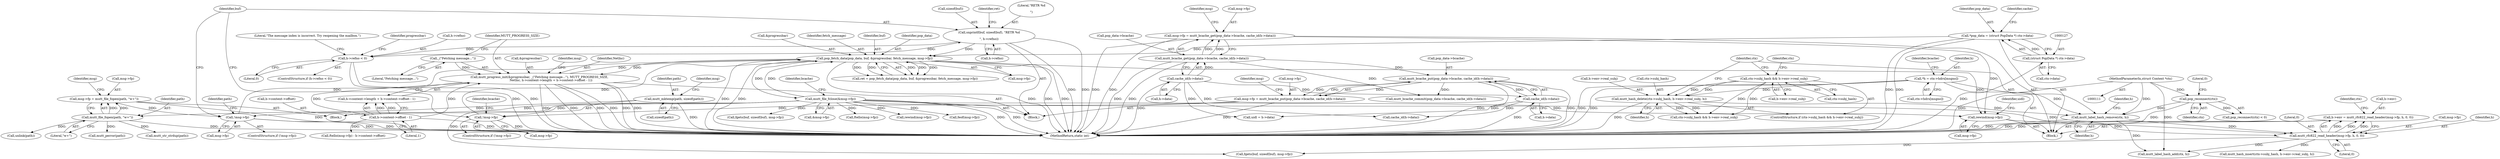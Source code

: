 digraph "0_neomutt_9bfab35522301794483f8f9ed60820bdec9be59e_2@API" {
"1000434" [label="(Call,h->env = mutt_rfc822_read_header(msg->fp, h, 0, 0))"];
"1000438" [label="(Call,mutt_rfc822_read_header(msg->fp, h, 0, 0))"];
"1000397" [label="(Call,rewind(msg->fp))"];
"1000322" [label="(Call,pop_fetch_data(pop_data, buf, &progressbar, fetch_message, msg->fp))"];
"1000124" [label="(Call,*pop_data = (struct PopData *) ctx->data)"];
"1000126" [label="(Call,(struct PopData *) ctx->data)"];
"1000311" [label="(Call,snprintf(buf, sizeof(buf), \"RETR %d\r\n\", h->refno))"];
"1000236" [label="(Call,h->refno < 0)"];
"1000248" [label="(Call,mutt_progress_init(&progressbar, _(\"Fetching message...\"), MUTT_PROGRESS_SIZE,\n                        NetInc, h->content->length + h->content->offset - 1))"];
"1000251" [label="(Call,_(\"Fetching message...\"))"];
"1000261" [label="(Call,h->content->offset - 1)"];
"1000281" [label="(Call,!msg->fp)"];
"1000268" [label="(Call,msg->fp = mutt_bcache_put(pop_data->bcache, cache_id(h->data)))"];
"1000272" [label="(Call,mutt_bcache_put(pop_data->bcache, cache_id(h->data)))"];
"1000151" [label="(Call,mutt_bcache_get(pop_data->bcache, cache_id(h->data)))"];
"1000155" [label="(Call,cache_id(h->data))"];
"1000276" [label="(Call,cache_id(h->data))"];
"1000336" [label="(Call,mutt_file_fclose(&msg->fp))"];
"1000301" [label="(Call,!msg->fp)"];
"1000293" [label="(Call,msg->fp = mutt_file_fopen(path, \"w+\"))"];
"1000297" [label="(Call,mutt_file_fopen(path, \"w+\"))"];
"1000289" [label="(Call,mutt_mktemp(path, sizeof(path)))"];
"1000147" [label="(Call,msg->fp = mutt_bcache_get(pop_data->bcache, cache_id(h->data)))"];
"1000426" [label="(Call,mutt_label_hash_remove(ctx, h))"];
"1000229" [label="(Call,pop_reconnect(ctx))"];
"1000112" [label="(MethodParameterIn,struct Context *ctx)"];
"1000416" [label="(Call,mutt_hash_delete(ctx->subj_hash, h->env->real_subj, h))"];
"1000407" [label="(Call,ctx->subj_hash && h->env->real_subj)"];
"1000136" [label="(Call,*h = ctx->hdrs[msgno])"];
"1000137" [label="(Identifier,h)"];
"1000307" [label="(Identifier,path)"];
"1000432" [label="(Identifier,h)"];
"1000343" [label="(Identifier,bcache)"];
"1000156" [label="(Call,h->data)"];
"1000302" [label="(Call,msg->fp)"];
"1000324" [label="(Identifier,buf)"];
"1000311" [label="(Call,snprintf(buf, sizeof(buf), \"RETR %d\r\n\", h->refno))"];
"1000272" [label="(Call,mutt_bcache_put(pop_data->bcache, cache_id(h->data)))"];
"1000378" [label="(Call,cache_id(h->data))"];
"1000408" [label="(Call,ctx->subj_hash)"];
"1000244" [label="(Literal,\"The message index is incorrect. Try reopening the mailbox.\")"];
"1000487" [label="(Call,feof(msg->fp))"];
"1000417" [label="(Call,ctx->subj_hash)"];
"1000230" [label="(Identifier,ctx)"];
"1000407" [label="(Call,ctx->subj_hash && h->env->real_subj)"];
"1000448" [label="(Identifier,ctx)"];
"1000147" [label="(Call,msg->fp = mutt_bcache_get(pop_data->bcache, cache_id(h->data)))"];
"1000287" [label="(Identifier,bcache)"];
"1000406" [label="(ControlStructure,if (ctx->subj_hash && h->env->real_subj))"];
"1000273" [label="(Call,pop_data->bcache)"];
"1000268" [label="(Call,msg->fp = mutt_bcache_put(pop_data->bcache, cache_id(h->data)))"];
"1000281" [label="(Call,!msg->fp)"];
"1000280" [label="(ControlStructure,if (!msg->fp))"];
"1000323" [label="(Identifier,pop_data)"];
"1000306" [label="(Call,mutt_perror(path))"];
"1000395" [label="(Call,mutt_str_strdup(path))"];
"1000226" [label="(Block,)"];
"1000276" [label="(Call,cache_id(h->data))"];
"1000285" [label="(Block,)"];
"1000298" [label="(Identifier,path)"];
"1000427" [label="(Identifier,ctx)"];
"1000337" [label="(Call,&msg->fp)"];
"1000325" [label="(Call,&progressbar)"];
"1000320" [label="(Call,ret = pop_fetch_data(pop_data, buf, &progressbar, fetch_message, msg->fp))"];
"1000231" [label="(Literal,0)"];
"1000322" [label="(Call,pop_fetch_data(pop_data, buf, &progressbar, fetch_message, msg->fp))"];
"1000426" [label="(Call,mutt_label_hash_remove(ctx, h))"];
"1000425" [label="(Identifier,h)"];
"1000128" [label="(Call,ctx->data)"];
"1000126" [label="(Call,(struct PopData *) ctx->data)"];
"1000402" [label="(Identifier,uidl)"];
"1000465" [label="(Call,mutt_label_hash_add(ctx, h))"];
"1000250" [label="(Identifier,progressbar)"];
"1000299" [label="(Literal,\"w+\")"];
"1000316" [label="(Call,h->refno)"];
"1000500" [label="(Call,fgets(buf, sizeof(buf), msg->fp))"];
"1000229" [label="(Call,pop_reconnect(ctx))"];
"1000455" [label="(Call,mutt_hash_insert(ctx->subj_hash, h->env->real_subj, h))"];
"1000398" [label="(Call,msg->fp)"];
"1000416" [label="(Call,mutt_hash_delete(ctx->subj_hash, h->env->real_subj, h))"];
"1000248" [label="(Call,mutt_progress_init(&progressbar, _(\"Fetching message...\"), MUTT_PROGRESS_SIZE,\n                        NetInc, h->content->length + h->content->offset - 1))"];
"1000236" [label="(Call,h->refno < 0)"];
"1000344" [label="(Call,unlink(path))"];
"1000295" [label="(Identifier,msg)"];
"1000148" [label="(Call,msg->fp)"];
"1000270" [label="(Identifier,msg)"];
"1000138" [label="(Call,ctx->hdrs[msgno])"];
"1000541" [label="(MethodReturn,static int)"];
"1000420" [label="(Call,h->env->real_subj)"];
"1000261" [label="(Call,h->content->offset - 1)"];
"1000267" [label="(Literal,1)"];
"1000145" [label="(Identifier,bcache)"];
"1000269" [label="(Call,msg->fp)"];
"1000151" [label="(Call,mutt_bcache_get(pop_data->bcache, cache_id(h->data)))"];
"1000237" [label="(Call,h->refno)"];
"1000478" [label="(Call,fgets(buf, sizeof(buf), msg->fp))"];
"1000374" [label="(Call,mutt_bcache_commit(pop_data->bcache, cache_id(h->data)))"];
"1000514" [label="(Call,ftello(msg->fp))"];
"1000262" [label="(Call,h->content->offset)"];
"1000336" [label="(Call,mutt_file_fclose(&msg->fp))"];
"1000136" [label="(Call,*h = ctx->hdrs[msgno])"];
"1000303" [label="(Identifier,msg)"];
"1000434" [label="(Call,h->env = mutt_rfc822_read_header(msg->fp, h, 0, 0))"];
"1000446" [label="(Call,ctx->subj_hash && h->env->real_subj)"];
"1000327" [label="(Identifier,fetch_message)"];
"1000444" [label="(Literal,0)"];
"1000240" [label="(Literal,0)"];
"1000418" [label="(Identifier,ctx)"];
"1000133" [label="(Identifier,cache)"];
"1000513" [label="(Call,ftello(msg->fp) - h->content->offset)"];
"1000253" [label="(Identifier,MUTT_PROGRESS_SIZE)"];
"1000290" [label="(Identifier,path)"];
"1000277" [label="(Call,h->data)"];
"1000535" [label="(Call,rewind(msg->fp))"];
"1000297" [label="(Call,mutt_file_fopen(path, \"w+\"))"];
"1000112" [label="(MethodParameterIn,struct Context *ctx)"];
"1000254" [label="(Identifier,NetInc)"];
"1000161" [label="(Identifier,msg)"];
"1000439" [label="(Call,msg->fp)"];
"1000249" [label="(Call,&progressbar)"];
"1000401" [label="(Call,uidl = h->data)"];
"1000235" [label="(ControlStructure,if (h->refno < 0))"];
"1000289" [label="(Call,mutt_mktemp(path, sizeof(path)))"];
"1000315" [label="(Literal,\"RETR %d\r\n\")"];
"1000442" [label="(Identifier,h)"];
"1000411" [label="(Call,h->env->real_subj)"];
"1000301" [label="(Call,!msg->fp)"];
"1000283" [label="(Identifier,msg)"];
"1000155" [label="(Call,cache_id(h->data))"];
"1000251" [label="(Call,_(\"Fetching message...\"))"];
"1000313" [label="(Call,sizeof(buf))"];
"1000152" [label="(Call,pop_data->bcache)"];
"1000443" [label="(Literal,0)"];
"1000115" [label="(Block,)"];
"1000125" [label="(Identifier,pop_data)"];
"1000255" [label="(Call,h->content->length + h->content->offset - 1)"];
"1000321" [label="(Identifier,ret)"];
"1000397" [label="(Call,rewind(msg->fp))"];
"1000438" [label="(Call,mutt_rfc822_read_header(msg->fp, h, 0, 0))"];
"1000328" [label="(Call,msg->fp)"];
"1000294" [label="(Call,msg->fp)"];
"1000435" [label="(Call,h->env)"];
"1000282" [label="(Call,msg->fp)"];
"1000428" [label="(Identifier,h)"];
"1000228" [label="(Call,pop_reconnect(ctx) < 0)"];
"1000252" [label="(Literal,\"Fetching message...\")"];
"1000293" [label="(Call,msg->fp = mutt_file_fopen(path, \"w+\"))"];
"1000291" [label="(Call,sizeof(path))"];
"1000312" [label="(Identifier,buf)"];
"1000300" [label="(ControlStructure,if (!msg->fp))"];
"1000124" [label="(Call,*pop_data = (struct PopData *) ctx->data)"];
"1000434" -> "1000115"  [label="AST: "];
"1000434" -> "1000438"  [label="CFG: "];
"1000435" -> "1000434"  [label="AST: "];
"1000438" -> "1000434"  [label="AST: "];
"1000448" -> "1000434"  [label="CFG: "];
"1000434" -> "1000541"  [label="DDG: "];
"1000434" -> "1000541"  [label="DDG: "];
"1000438" -> "1000434"  [label="DDG: "];
"1000438" -> "1000434"  [label="DDG: "];
"1000438" -> "1000434"  [label="DDG: "];
"1000438" -> "1000444"  [label="CFG: "];
"1000439" -> "1000438"  [label="AST: "];
"1000442" -> "1000438"  [label="AST: "];
"1000443" -> "1000438"  [label="AST: "];
"1000444" -> "1000438"  [label="AST: "];
"1000397" -> "1000438"  [label="DDG: "];
"1000336" -> "1000438"  [label="DDG: "];
"1000426" -> "1000438"  [label="DDG: "];
"1000438" -> "1000455"  [label="DDG: "];
"1000438" -> "1000465"  [label="DDG: "];
"1000438" -> "1000478"  [label="DDG: "];
"1000397" -> "1000115"  [label="AST: "];
"1000397" -> "1000398"  [label="CFG: "];
"1000398" -> "1000397"  [label="AST: "];
"1000402" -> "1000397"  [label="CFG: "];
"1000322" -> "1000397"  [label="DDG: "];
"1000147" -> "1000397"  [label="DDG: "];
"1000336" -> "1000397"  [label="DDG: "];
"1000322" -> "1000320"  [label="AST: "];
"1000322" -> "1000328"  [label="CFG: "];
"1000323" -> "1000322"  [label="AST: "];
"1000324" -> "1000322"  [label="AST: "];
"1000325" -> "1000322"  [label="AST: "];
"1000327" -> "1000322"  [label="AST: "];
"1000328" -> "1000322"  [label="AST: "];
"1000320" -> "1000322"  [label="CFG: "];
"1000322" -> "1000541"  [label="DDG: "];
"1000322" -> "1000541"  [label="DDG: "];
"1000322" -> "1000541"  [label="DDG: "];
"1000322" -> "1000541"  [label="DDG: "];
"1000322" -> "1000541"  [label="DDG: "];
"1000322" -> "1000248"  [label="DDG: "];
"1000322" -> "1000320"  [label="DDG: "];
"1000322" -> "1000320"  [label="DDG: "];
"1000322" -> "1000320"  [label="DDG: "];
"1000322" -> "1000320"  [label="DDG: "];
"1000322" -> "1000320"  [label="DDG: "];
"1000124" -> "1000322"  [label="DDG: "];
"1000311" -> "1000322"  [label="DDG: "];
"1000248" -> "1000322"  [label="DDG: "];
"1000281" -> "1000322"  [label="DDG: "];
"1000301" -> "1000322"  [label="DDG: "];
"1000336" -> "1000322"  [label="DDG: "];
"1000322" -> "1000336"  [label="DDG: "];
"1000124" -> "1000115"  [label="AST: "];
"1000124" -> "1000126"  [label="CFG: "];
"1000125" -> "1000124"  [label="AST: "];
"1000126" -> "1000124"  [label="AST: "];
"1000133" -> "1000124"  [label="CFG: "];
"1000124" -> "1000541"  [label="DDG: "];
"1000124" -> "1000541"  [label="DDG: "];
"1000126" -> "1000124"  [label="DDG: "];
"1000126" -> "1000128"  [label="CFG: "];
"1000127" -> "1000126"  [label="AST: "];
"1000128" -> "1000126"  [label="AST: "];
"1000126" -> "1000541"  [label="DDG: "];
"1000311" -> "1000226"  [label="AST: "];
"1000311" -> "1000316"  [label="CFG: "];
"1000312" -> "1000311"  [label="AST: "];
"1000313" -> "1000311"  [label="AST: "];
"1000315" -> "1000311"  [label="AST: "];
"1000316" -> "1000311"  [label="AST: "];
"1000321" -> "1000311"  [label="CFG: "];
"1000311" -> "1000541"  [label="DDG: "];
"1000311" -> "1000541"  [label="DDG: "];
"1000311" -> "1000236"  [label="DDG: "];
"1000236" -> "1000311"  [label="DDG: "];
"1000236" -> "1000235"  [label="AST: "];
"1000236" -> "1000240"  [label="CFG: "];
"1000237" -> "1000236"  [label="AST: "];
"1000240" -> "1000236"  [label="AST: "];
"1000244" -> "1000236"  [label="CFG: "];
"1000250" -> "1000236"  [label="CFG: "];
"1000236" -> "1000541"  [label="DDG: "];
"1000236" -> "1000541"  [label="DDG: "];
"1000248" -> "1000226"  [label="AST: "];
"1000248" -> "1000255"  [label="CFG: "];
"1000249" -> "1000248"  [label="AST: "];
"1000251" -> "1000248"  [label="AST: "];
"1000253" -> "1000248"  [label="AST: "];
"1000254" -> "1000248"  [label="AST: "];
"1000255" -> "1000248"  [label="AST: "];
"1000270" -> "1000248"  [label="CFG: "];
"1000248" -> "1000541"  [label="DDG: "];
"1000248" -> "1000541"  [label="DDG: "];
"1000248" -> "1000541"  [label="DDG: "];
"1000248" -> "1000541"  [label="DDG: "];
"1000248" -> "1000541"  [label="DDG: "];
"1000248" -> "1000541"  [label="DDG: "];
"1000251" -> "1000248"  [label="DDG: "];
"1000261" -> "1000248"  [label="DDG: "];
"1000261" -> "1000248"  [label="DDG: "];
"1000251" -> "1000252"  [label="CFG: "];
"1000252" -> "1000251"  [label="AST: "];
"1000253" -> "1000251"  [label="CFG: "];
"1000261" -> "1000255"  [label="AST: "];
"1000261" -> "1000267"  [label="CFG: "];
"1000262" -> "1000261"  [label="AST: "];
"1000267" -> "1000261"  [label="AST: "];
"1000255" -> "1000261"  [label="CFG: "];
"1000261" -> "1000541"  [label="DDG: "];
"1000261" -> "1000255"  [label="DDG: "];
"1000261" -> "1000255"  [label="DDG: "];
"1000261" -> "1000513"  [label="DDG: "];
"1000281" -> "1000280"  [label="AST: "];
"1000281" -> "1000282"  [label="CFG: "];
"1000282" -> "1000281"  [label="AST: "];
"1000287" -> "1000281"  [label="CFG: "];
"1000312" -> "1000281"  [label="CFG: "];
"1000281" -> "1000541"  [label="DDG: "];
"1000268" -> "1000281"  [label="DDG: "];
"1000336" -> "1000281"  [label="DDG: "];
"1000268" -> "1000226"  [label="AST: "];
"1000268" -> "1000272"  [label="CFG: "];
"1000269" -> "1000268"  [label="AST: "];
"1000272" -> "1000268"  [label="AST: "];
"1000283" -> "1000268"  [label="CFG: "];
"1000268" -> "1000541"  [label="DDG: "];
"1000272" -> "1000268"  [label="DDG: "];
"1000272" -> "1000268"  [label="DDG: "];
"1000272" -> "1000276"  [label="CFG: "];
"1000273" -> "1000272"  [label="AST: "];
"1000276" -> "1000272"  [label="AST: "];
"1000272" -> "1000541"  [label="DDG: "];
"1000272" -> "1000541"  [label="DDG: "];
"1000151" -> "1000272"  [label="DDG: "];
"1000276" -> "1000272"  [label="DDG: "];
"1000272" -> "1000374"  [label="DDG: "];
"1000151" -> "1000147"  [label="AST: "];
"1000151" -> "1000155"  [label="CFG: "];
"1000152" -> "1000151"  [label="AST: "];
"1000155" -> "1000151"  [label="AST: "];
"1000147" -> "1000151"  [label="CFG: "];
"1000151" -> "1000541"  [label="DDG: "];
"1000151" -> "1000541"  [label="DDG: "];
"1000151" -> "1000147"  [label="DDG: "];
"1000151" -> "1000147"  [label="DDG: "];
"1000155" -> "1000151"  [label="DDG: "];
"1000151" -> "1000374"  [label="DDG: "];
"1000155" -> "1000156"  [label="CFG: "];
"1000156" -> "1000155"  [label="AST: "];
"1000155" -> "1000541"  [label="DDG: "];
"1000155" -> "1000276"  [label="DDG: "];
"1000155" -> "1000378"  [label="DDG: "];
"1000155" -> "1000401"  [label="DDG: "];
"1000276" -> "1000277"  [label="CFG: "];
"1000277" -> "1000276"  [label="AST: "];
"1000276" -> "1000541"  [label="DDG: "];
"1000276" -> "1000378"  [label="DDG: "];
"1000276" -> "1000401"  [label="DDG: "];
"1000336" -> "1000226"  [label="AST: "];
"1000336" -> "1000337"  [label="CFG: "];
"1000337" -> "1000336"  [label="AST: "];
"1000343" -> "1000336"  [label="CFG: "];
"1000336" -> "1000541"  [label="DDG: "];
"1000336" -> "1000541"  [label="DDG: "];
"1000336" -> "1000301"  [label="DDG: "];
"1000336" -> "1000478"  [label="DDG: "];
"1000336" -> "1000487"  [label="DDG: "];
"1000336" -> "1000500"  [label="DDG: "];
"1000336" -> "1000514"  [label="DDG: "];
"1000336" -> "1000535"  [label="DDG: "];
"1000301" -> "1000300"  [label="AST: "];
"1000301" -> "1000302"  [label="CFG: "];
"1000302" -> "1000301"  [label="AST: "];
"1000307" -> "1000301"  [label="CFG: "];
"1000312" -> "1000301"  [label="CFG: "];
"1000301" -> "1000541"  [label="DDG: "];
"1000301" -> "1000541"  [label="DDG: "];
"1000293" -> "1000301"  [label="DDG: "];
"1000293" -> "1000285"  [label="AST: "];
"1000293" -> "1000297"  [label="CFG: "];
"1000294" -> "1000293"  [label="AST: "];
"1000297" -> "1000293"  [label="AST: "];
"1000303" -> "1000293"  [label="CFG: "];
"1000293" -> "1000541"  [label="DDG: "];
"1000297" -> "1000293"  [label="DDG: "];
"1000297" -> "1000293"  [label="DDG: "];
"1000297" -> "1000299"  [label="CFG: "];
"1000298" -> "1000297"  [label="AST: "];
"1000299" -> "1000297"  [label="AST: "];
"1000297" -> "1000541"  [label="DDG: "];
"1000289" -> "1000297"  [label="DDG: "];
"1000297" -> "1000306"  [label="DDG: "];
"1000297" -> "1000344"  [label="DDG: "];
"1000297" -> "1000395"  [label="DDG: "];
"1000289" -> "1000285"  [label="AST: "];
"1000289" -> "1000291"  [label="CFG: "];
"1000290" -> "1000289"  [label="AST: "];
"1000291" -> "1000289"  [label="AST: "];
"1000295" -> "1000289"  [label="CFG: "];
"1000289" -> "1000541"  [label="DDG: "];
"1000147" -> "1000115"  [label="AST: "];
"1000148" -> "1000147"  [label="AST: "];
"1000161" -> "1000147"  [label="CFG: "];
"1000147" -> "1000541"  [label="DDG: "];
"1000147" -> "1000541"  [label="DDG: "];
"1000426" -> "1000115"  [label="AST: "];
"1000426" -> "1000428"  [label="CFG: "];
"1000427" -> "1000426"  [label="AST: "];
"1000428" -> "1000426"  [label="AST: "];
"1000432" -> "1000426"  [label="CFG: "];
"1000426" -> "1000541"  [label="DDG: "];
"1000229" -> "1000426"  [label="DDG: "];
"1000112" -> "1000426"  [label="DDG: "];
"1000416" -> "1000426"  [label="DDG: "];
"1000136" -> "1000426"  [label="DDG: "];
"1000426" -> "1000465"  [label="DDG: "];
"1000229" -> "1000228"  [label="AST: "];
"1000229" -> "1000230"  [label="CFG: "];
"1000230" -> "1000229"  [label="AST: "];
"1000231" -> "1000229"  [label="CFG: "];
"1000229" -> "1000541"  [label="DDG: "];
"1000229" -> "1000228"  [label="DDG: "];
"1000112" -> "1000229"  [label="DDG: "];
"1000112" -> "1000111"  [label="AST: "];
"1000112" -> "1000541"  [label="DDG: "];
"1000112" -> "1000465"  [label="DDG: "];
"1000416" -> "1000406"  [label="AST: "];
"1000416" -> "1000425"  [label="CFG: "];
"1000417" -> "1000416"  [label="AST: "];
"1000420" -> "1000416"  [label="AST: "];
"1000425" -> "1000416"  [label="AST: "];
"1000427" -> "1000416"  [label="CFG: "];
"1000416" -> "1000541"  [label="DDG: "];
"1000407" -> "1000416"  [label="DDG: "];
"1000407" -> "1000416"  [label="DDG: "];
"1000136" -> "1000416"  [label="DDG: "];
"1000416" -> "1000446"  [label="DDG: "];
"1000416" -> "1000446"  [label="DDG: "];
"1000407" -> "1000406"  [label="AST: "];
"1000407" -> "1000408"  [label="CFG: "];
"1000407" -> "1000411"  [label="CFG: "];
"1000408" -> "1000407"  [label="AST: "];
"1000411" -> "1000407"  [label="AST: "];
"1000418" -> "1000407"  [label="CFG: "];
"1000427" -> "1000407"  [label="CFG: "];
"1000407" -> "1000446"  [label="DDG: "];
"1000407" -> "1000446"  [label="DDG: "];
"1000136" -> "1000115"  [label="AST: "];
"1000136" -> "1000138"  [label="CFG: "];
"1000137" -> "1000136"  [label="AST: "];
"1000138" -> "1000136"  [label="AST: "];
"1000145" -> "1000136"  [label="CFG: "];
"1000136" -> "1000541"  [label="DDG: "];
"1000136" -> "1000541"  [label="DDG: "];
}

